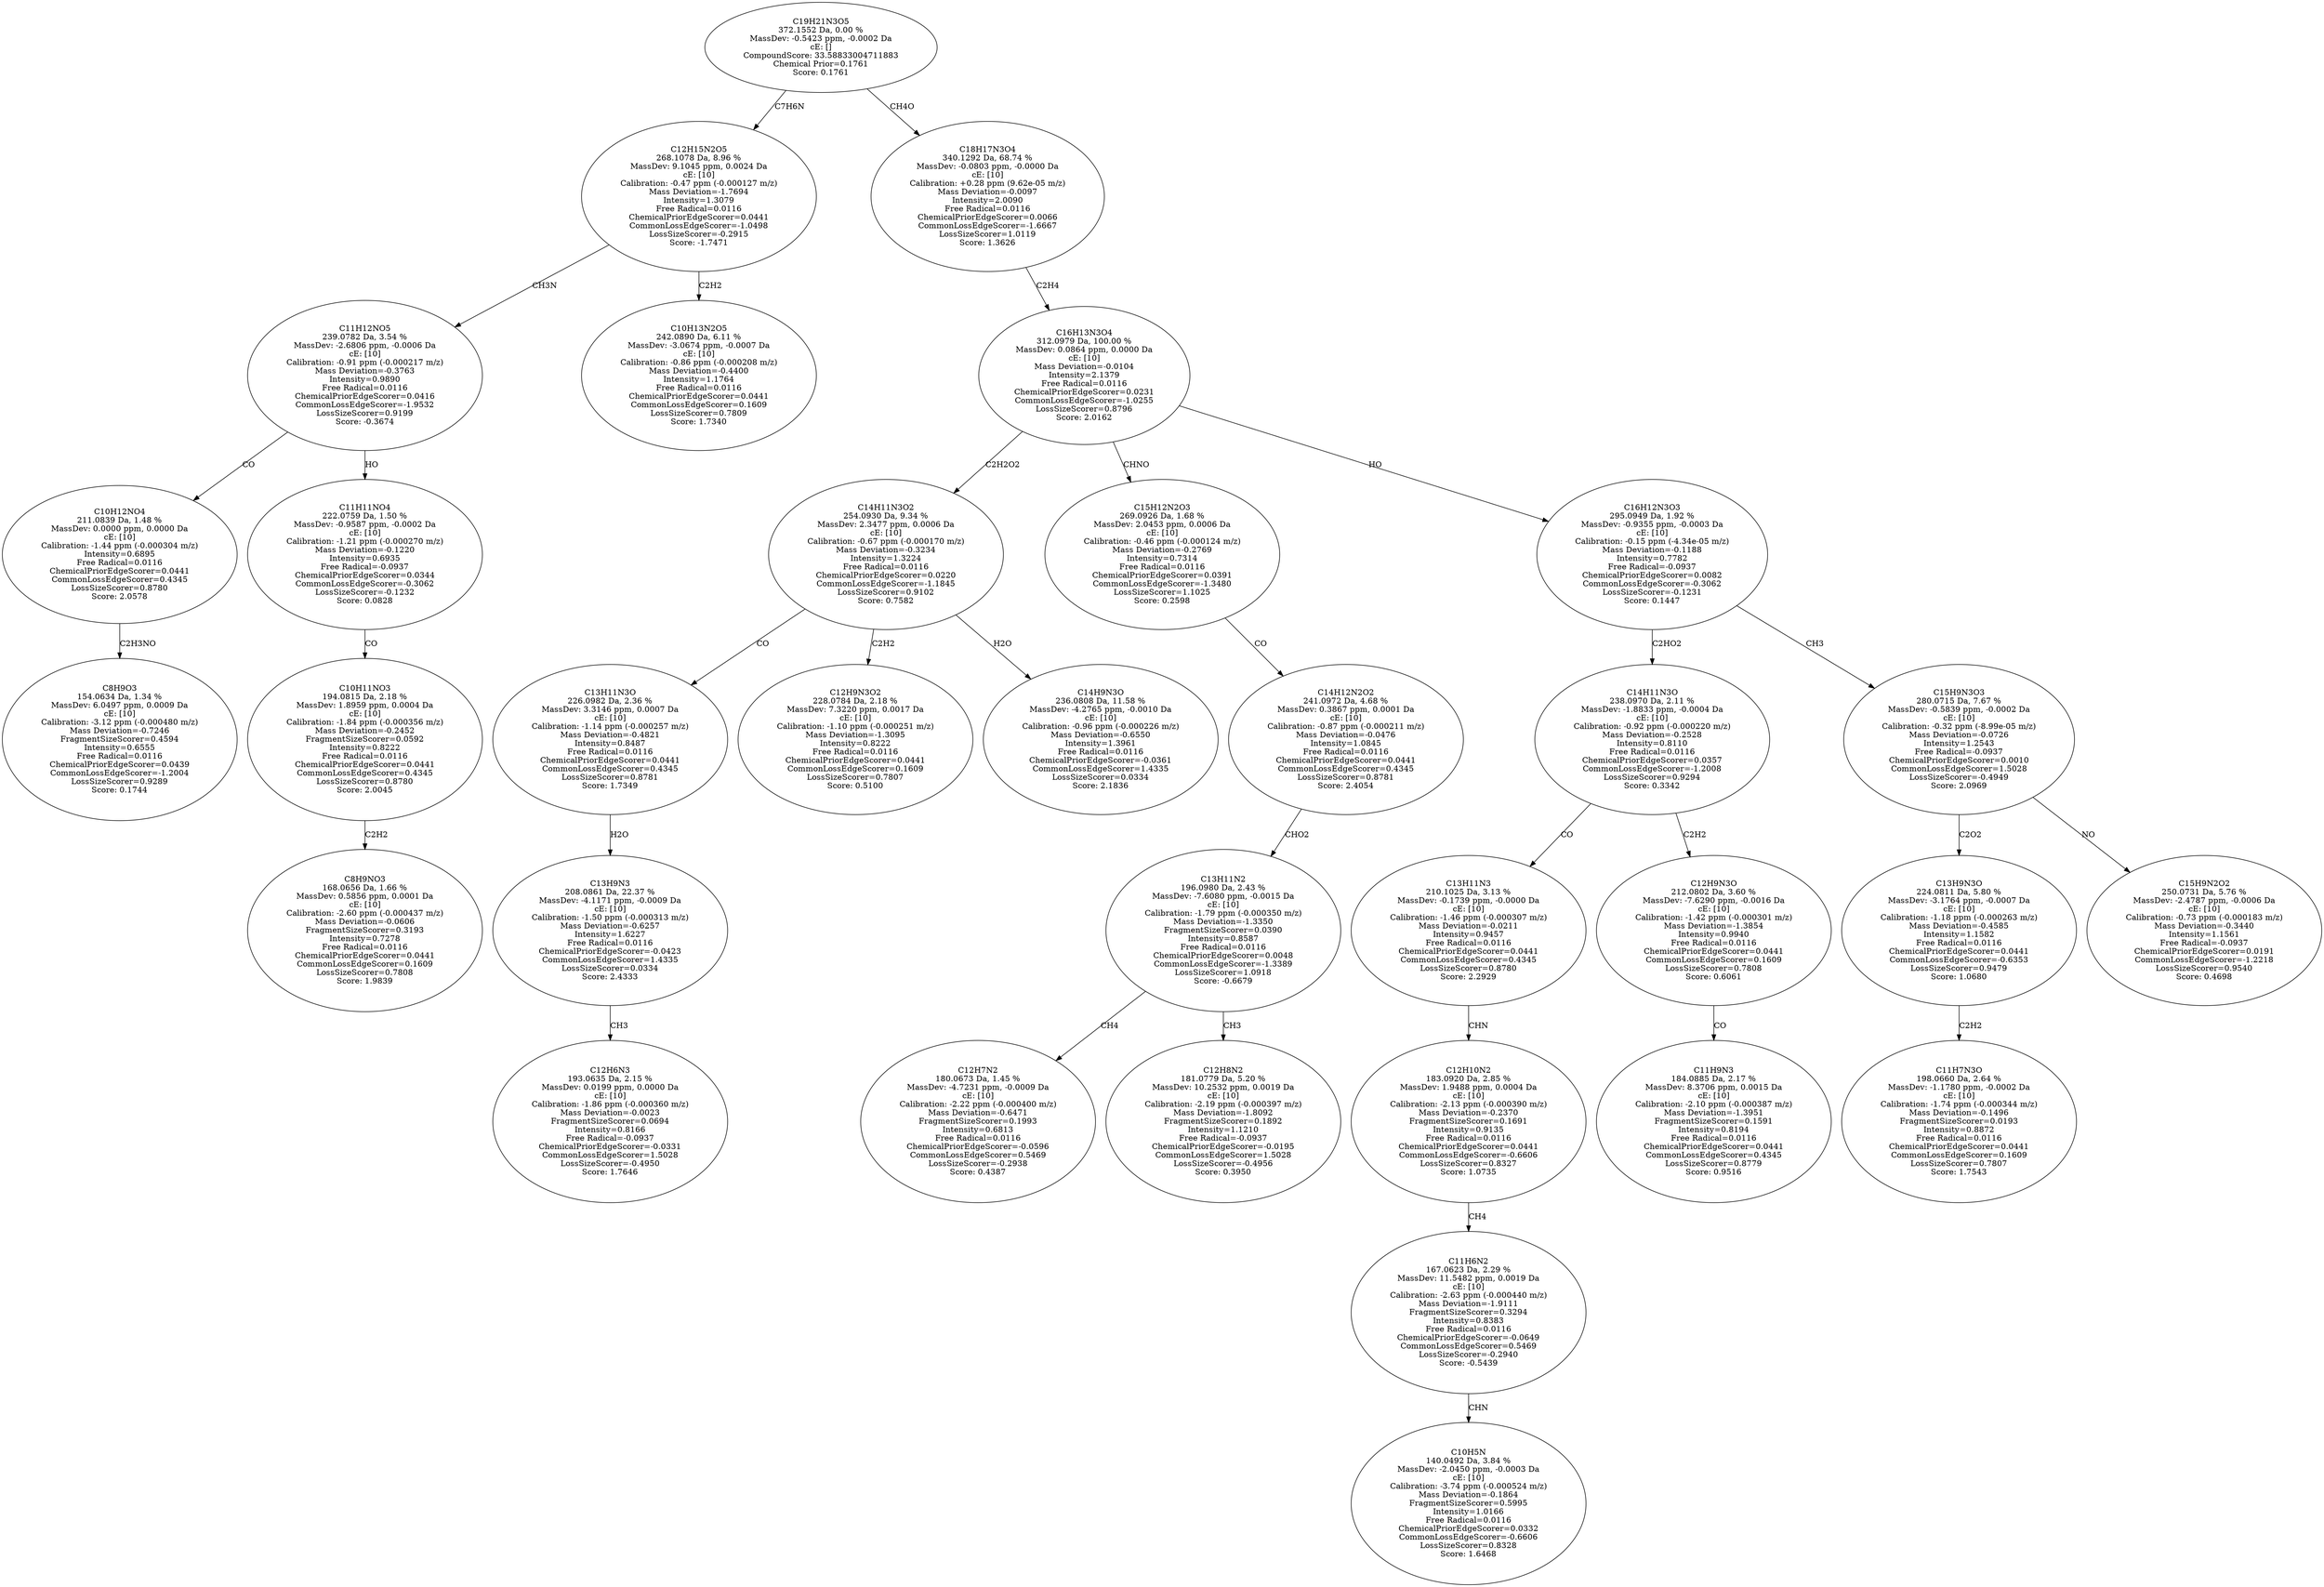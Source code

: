 strict digraph {
v1 [label="C8H9O3\n154.0634 Da, 1.34 %\nMassDev: 6.0497 ppm, 0.0009 Da\ncE: [10]\nCalibration: -3.12 ppm (-0.000480 m/z)\nMass Deviation=-0.7246\nFragmentSizeScorer=0.4594\nIntensity=0.6555\nFree Radical=0.0116\nChemicalPriorEdgeScorer=0.0439\nCommonLossEdgeScorer=-1.2004\nLossSizeScorer=0.9289\nScore: 0.1744"];
v2 [label="C10H12NO4\n211.0839 Da, 1.48 %\nMassDev: 0.0000 ppm, 0.0000 Da\ncE: [10]\nCalibration: -1.44 ppm (-0.000304 m/z)\nIntensity=0.6895\nFree Radical=0.0116\nChemicalPriorEdgeScorer=0.0441\nCommonLossEdgeScorer=0.4345\nLossSizeScorer=0.8780\nScore: 2.0578"];
v3 [label="C8H9NO3\n168.0656 Da, 1.66 %\nMassDev: 0.5856 ppm, 0.0001 Da\ncE: [10]\nCalibration: -2.60 ppm (-0.000437 m/z)\nMass Deviation=-0.0606\nFragmentSizeScorer=0.3193\nIntensity=0.7278\nFree Radical=0.0116\nChemicalPriorEdgeScorer=0.0441\nCommonLossEdgeScorer=0.1609\nLossSizeScorer=0.7808\nScore: 1.9839"];
v4 [label="C10H11NO3\n194.0815 Da, 2.18 %\nMassDev: 1.8959 ppm, 0.0004 Da\ncE: [10]\nCalibration: -1.84 ppm (-0.000356 m/z)\nMass Deviation=-0.2452\nFragmentSizeScorer=0.0592\nIntensity=0.8222\nFree Radical=0.0116\nChemicalPriorEdgeScorer=0.0441\nCommonLossEdgeScorer=0.4345\nLossSizeScorer=0.8780\nScore: 2.0045"];
v5 [label="C11H11NO4\n222.0759 Da, 1.50 %\nMassDev: -0.9587 ppm, -0.0002 Da\ncE: [10]\nCalibration: -1.21 ppm (-0.000270 m/z)\nMass Deviation=-0.1220\nIntensity=0.6935\nFree Radical=-0.0937\nChemicalPriorEdgeScorer=0.0344\nCommonLossEdgeScorer=-0.3062\nLossSizeScorer=-0.1232\nScore: 0.0828"];
v6 [label="C11H12NO5\n239.0782 Da, 3.54 %\nMassDev: -2.6806 ppm, -0.0006 Da\ncE: [10]\nCalibration: -0.91 ppm (-0.000217 m/z)\nMass Deviation=-0.3763\nIntensity=0.9890\nFree Radical=0.0116\nChemicalPriorEdgeScorer=0.0416\nCommonLossEdgeScorer=-1.9532\nLossSizeScorer=0.9199\nScore: -0.3674"];
v7 [label="C10H13N2O5\n242.0890 Da, 6.11 %\nMassDev: -3.0674 ppm, -0.0007 Da\ncE: [10]\nCalibration: -0.86 ppm (-0.000208 m/z)\nMass Deviation=-0.4400\nIntensity=1.1764\nFree Radical=0.0116\nChemicalPriorEdgeScorer=0.0441\nCommonLossEdgeScorer=0.1609\nLossSizeScorer=0.7809\nScore: 1.7340"];
v8 [label="C12H15N2O5\n268.1078 Da, 8.96 %\nMassDev: 9.1045 ppm, 0.0024 Da\ncE: [10]\nCalibration: -0.47 ppm (-0.000127 m/z)\nMass Deviation=-1.7694\nIntensity=1.3079\nFree Radical=0.0116\nChemicalPriorEdgeScorer=0.0441\nCommonLossEdgeScorer=-1.0498\nLossSizeScorer=-0.2915\nScore: -1.7471"];
v9 [label="C12H6N3\n193.0635 Da, 2.15 %\nMassDev: 0.0199 ppm, 0.0000 Da\ncE: [10]\nCalibration: -1.86 ppm (-0.000360 m/z)\nMass Deviation=-0.0023\nFragmentSizeScorer=0.0694\nIntensity=0.8166\nFree Radical=-0.0937\nChemicalPriorEdgeScorer=-0.0331\nCommonLossEdgeScorer=1.5028\nLossSizeScorer=-0.4950\nScore: 1.7646"];
v10 [label="C13H9N3\n208.0861 Da, 22.37 %\nMassDev: -4.1171 ppm, -0.0009 Da\ncE: [10]\nCalibration: -1.50 ppm (-0.000313 m/z)\nMass Deviation=-0.6257\nIntensity=1.6227\nFree Radical=0.0116\nChemicalPriorEdgeScorer=-0.0423\nCommonLossEdgeScorer=1.4335\nLossSizeScorer=0.0334\nScore: 2.4333"];
v11 [label="C13H11N3O\n226.0982 Da, 2.36 %\nMassDev: 3.3146 ppm, 0.0007 Da\ncE: [10]\nCalibration: -1.14 ppm (-0.000257 m/z)\nMass Deviation=-0.4821\nIntensity=0.8487\nFree Radical=0.0116\nChemicalPriorEdgeScorer=0.0441\nCommonLossEdgeScorer=0.4345\nLossSizeScorer=0.8781\nScore: 1.7349"];
v12 [label="C12H9N3O2\n228.0784 Da, 2.18 %\nMassDev: 7.3220 ppm, 0.0017 Da\ncE: [10]\nCalibration: -1.10 ppm (-0.000251 m/z)\nMass Deviation=-1.3095\nIntensity=0.8222\nFree Radical=0.0116\nChemicalPriorEdgeScorer=0.0441\nCommonLossEdgeScorer=0.1609\nLossSizeScorer=0.7807\nScore: 0.5100"];
v13 [label="C14H9N3O\n236.0808 Da, 11.58 %\nMassDev: -4.2765 ppm, -0.0010 Da\ncE: [10]\nCalibration: -0.96 ppm (-0.000226 m/z)\nMass Deviation=-0.6550\nIntensity=1.3961\nFree Radical=0.0116\nChemicalPriorEdgeScorer=-0.0361\nCommonLossEdgeScorer=1.4335\nLossSizeScorer=0.0334\nScore: 2.1836"];
v14 [label="C14H11N3O2\n254.0930 Da, 9.34 %\nMassDev: 2.3477 ppm, 0.0006 Da\ncE: [10]\nCalibration: -0.67 ppm (-0.000170 m/z)\nMass Deviation=-0.3234\nIntensity=1.3224\nFree Radical=0.0116\nChemicalPriorEdgeScorer=0.0220\nCommonLossEdgeScorer=-1.1845\nLossSizeScorer=0.9102\nScore: 0.7582"];
v15 [label="C12H7N2\n180.0673 Da, 1.45 %\nMassDev: -4.7231 ppm, -0.0009 Da\ncE: [10]\nCalibration: -2.22 ppm (-0.000400 m/z)\nMass Deviation=-0.6471\nFragmentSizeScorer=0.1993\nIntensity=0.6813\nFree Radical=0.0116\nChemicalPriorEdgeScorer=-0.0596\nCommonLossEdgeScorer=0.5469\nLossSizeScorer=-0.2938\nScore: 0.4387"];
v16 [label="C12H8N2\n181.0779 Da, 5.20 %\nMassDev: 10.2532 ppm, 0.0019 Da\ncE: [10]\nCalibration: -2.19 ppm (-0.000397 m/z)\nMass Deviation=-1.8092\nFragmentSizeScorer=0.1892\nIntensity=1.1210\nFree Radical=-0.0937\nChemicalPriorEdgeScorer=-0.0195\nCommonLossEdgeScorer=1.5028\nLossSizeScorer=-0.4956\nScore: 0.3950"];
v17 [label="C13H11N2\n196.0980 Da, 2.43 %\nMassDev: -7.6080 ppm, -0.0015 Da\ncE: [10]\nCalibration: -1.79 ppm (-0.000350 m/z)\nMass Deviation=-1.3350\nFragmentSizeScorer=0.0390\nIntensity=0.8587\nFree Radical=0.0116\nChemicalPriorEdgeScorer=0.0048\nCommonLossEdgeScorer=-1.3389\nLossSizeScorer=1.0918\nScore: -0.6679"];
v18 [label="C14H12N2O2\n241.0972 Da, 4.68 %\nMassDev: 0.3867 ppm, 0.0001 Da\ncE: [10]\nCalibration: -0.87 ppm (-0.000211 m/z)\nMass Deviation=-0.0476\nIntensity=1.0845\nFree Radical=0.0116\nChemicalPriorEdgeScorer=0.0441\nCommonLossEdgeScorer=0.4345\nLossSizeScorer=0.8781\nScore: 2.4054"];
v19 [label="C15H12N2O3\n269.0926 Da, 1.68 %\nMassDev: 2.0453 ppm, 0.0006 Da\ncE: [10]\nCalibration: -0.46 ppm (-0.000124 m/z)\nMass Deviation=-0.2769\nIntensity=0.7314\nFree Radical=0.0116\nChemicalPriorEdgeScorer=0.0391\nCommonLossEdgeScorer=-1.3480\nLossSizeScorer=1.1025\nScore: 0.2598"];
v20 [label="C10H5N\n140.0492 Da, 3.84 %\nMassDev: -2.0450 ppm, -0.0003 Da\ncE: [10]\nCalibration: -3.74 ppm (-0.000524 m/z)\nMass Deviation=-0.1864\nFragmentSizeScorer=0.5995\nIntensity=1.0166\nFree Radical=0.0116\nChemicalPriorEdgeScorer=0.0332\nCommonLossEdgeScorer=-0.6606\nLossSizeScorer=0.8328\nScore: 1.6468"];
v21 [label="C11H6N2\n167.0623 Da, 2.29 %\nMassDev: 11.5482 ppm, 0.0019 Da\ncE: [10]\nCalibration: -2.63 ppm (-0.000440 m/z)\nMass Deviation=-1.9111\nFragmentSizeScorer=0.3294\nIntensity=0.8383\nFree Radical=0.0116\nChemicalPriorEdgeScorer=-0.0649\nCommonLossEdgeScorer=0.5469\nLossSizeScorer=-0.2940\nScore: -0.5439"];
v22 [label="C12H10N2\n183.0920 Da, 2.85 %\nMassDev: 1.9488 ppm, 0.0004 Da\ncE: [10]\nCalibration: -2.13 ppm (-0.000390 m/z)\nMass Deviation=-0.2370\nFragmentSizeScorer=0.1691\nIntensity=0.9135\nFree Radical=0.0116\nChemicalPriorEdgeScorer=0.0441\nCommonLossEdgeScorer=-0.6606\nLossSizeScorer=0.8327\nScore: 1.0735"];
v23 [label="C13H11N3\n210.1025 Da, 3.13 %\nMassDev: -0.1739 ppm, -0.0000 Da\ncE: [10]\nCalibration: -1.46 ppm (-0.000307 m/z)\nMass Deviation=-0.0211\nIntensity=0.9457\nFree Radical=0.0116\nChemicalPriorEdgeScorer=0.0441\nCommonLossEdgeScorer=0.4345\nLossSizeScorer=0.8780\nScore: 2.2929"];
v24 [label="C11H9N3\n184.0885 Da, 2.17 %\nMassDev: 8.3706 ppm, 0.0015 Da\ncE: [10]\nCalibration: -2.10 ppm (-0.000387 m/z)\nMass Deviation=-1.3951\nFragmentSizeScorer=0.1591\nIntensity=0.8194\nFree Radical=0.0116\nChemicalPriorEdgeScorer=0.0441\nCommonLossEdgeScorer=0.4345\nLossSizeScorer=0.8779\nScore: 0.9516"];
v25 [label="C12H9N3O\n212.0802 Da, 3.60 %\nMassDev: -7.6290 ppm, -0.0016 Da\ncE: [10]\nCalibration: -1.42 ppm (-0.000301 m/z)\nMass Deviation=-1.3854\nIntensity=0.9940\nFree Radical=0.0116\nChemicalPriorEdgeScorer=0.0441\nCommonLossEdgeScorer=0.1609\nLossSizeScorer=0.7808\nScore: 0.6061"];
v26 [label="C14H11N3O\n238.0970 Da, 2.11 %\nMassDev: -1.8833 ppm, -0.0004 Da\ncE: [10]\nCalibration: -0.92 ppm (-0.000220 m/z)\nMass Deviation=-0.2528\nIntensity=0.8110\nFree Radical=0.0116\nChemicalPriorEdgeScorer=0.0357\nCommonLossEdgeScorer=-1.2008\nLossSizeScorer=0.9294\nScore: 0.3342"];
v27 [label="C11H7N3O\n198.0660 Da, 2.64 %\nMassDev: -1.1780 ppm, -0.0002 Da\ncE: [10]\nCalibration: -1.74 ppm (-0.000344 m/z)\nMass Deviation=-0.1496\nFragmentSizeScorer=0.0193\nIntensity=0.8872\nFree Radical=0.0116\nChemicalPriorEdgeScorer=0.0441\nCommonLossEdgeScorer=0.1609\nLossSizeScorer=0.7807\nScore: 1.7543"];
v28 [label="C13H9N3O\n224.0811 Da, 5.80 %\nMassDev: -3.1764 ppm, -0.0007 Da\ncE: [10]\nCalibration: -1.18 ppm (-0.000263 m/z)\nMass Deviation=-0.4585\nIntensity=1.1582\nFree Radical=0.0116\nChemicalPriorEdgeScorer=0.0441\nCommonLossEdgeScorer=-0.6353\nLossSizeScorer=0.9479\nScore: 1.0680"];
v29 [label="C15H9N2O2\n250.0731 Da, 5.76 %\nMassDev: -2.4787 ppm, -0.0006 Da\ncE: [10]\nCalibration: -0.73 ppm (-0.000183 m/z)\nMass Deviation=-0.3440\nIntensity=1.1561\nFree Radical=-0.0937\nChemicalPriorEdgeScorer=0.0191\nCommonLossEdgeScorer=-1.2218\nLossSizeScorer=0.9540\nScore: 0.4698"];
v30 [label="C15H9N3O3\n280.0715 Da, 7.67 %\nMassDev: -0.5839 ppm, -0.0002 Da\ncE: [10]\nCalibration: -0.32 ppm (-8.99e-05 m/z)\nMass Deviation=-0.0726\nIntensity=1.2543\nFree Radical=-0.0937\nChemicalPriorEdgeScorer=0.0010\nCommonLossEdgeScorer=1.5028\nLossSizeScorer=-0.4949\nScore: 2.0969"];
v31 [label="C16H12N3O3\n295.0949 Da, 1.92 %\nMassDev: -0.9355 ppm, -0.0003 Da\ncE: [10]\nCalibration: -0.15 ppm (-4.34e-05 m/z)\nMass Deviation=-0.1188\nIntensity=0.7782\nFree Radical=-0.0937\nChemicalPriorEdgeScorer=0.0082\nCommonLossEdgeScorer=-0.3062\nLossSizeScorer=-0.1231\nScore: 0.1447"];
v32 [label="C16H13N3O4\n312.0979 Da, 100.00 %\nMassDev: 0.0864 ppm, 0.0000 Da\ncE: [10]\nMass Deviation=-0.0104\nIntensity=2.1379\nFree Radical=0.0116\nChemicalPriorEdgeScorer=0.0231\nCommonLossEdgeScorer=-1.0255\nLossSizeScorer=0.8796\nScore: 2.0162"];
v33 [label="C18H17N3O4\n340.1292 Da, 68.74 %\nMassDev: -0.0803 ppm, -0.0000 Da\ncE: [10]\nCalibration: +0.28 ppm (9.62e-05 m/z)\nMass Deviation=-0.0097\nIntensity=2.0090\nFree Radical=0.0116\nChemicalPriorEdgeScorer=0.0066\nCommonLossEdgeScorer=-1.6667\nLossSizeScorer=1.0119\nScore: 1.3626"];
v34 [label="C19H21N3O5\n372.1552 Da, 0.00 %\nMassDev: -0.5423 ppm, -0.0002 Da\ncE: []\nCompoundScore: 33.58833004711883\nChemical Prior=0.1761\nScore: 0.1761"];
v2 -> v1 [label="C2H3NO"];
v6 -> v2 [label="CO"];
v4 -> v3 [label="C2H2"];
v5 -> v4 [label="CO"];
v6 -> v5 [label="HO"];
v8 -> v6 [label="CH3N"];
v8 -> v7 [label="C2H2"];
v34 -> v8 [label="C7H6N"];
v10 -> v9 [label="CH3"];
v11 -> v10 [label="H2O"];
v14 -> v11 [label="CO"];
v14 -> v12 [label="C2H2"];
v14 -> v13 [label="H2O"];
v32 -> v14 [label="C2H2O2"];
v17 -> v15 [label="CH4"];
v17 -> v16 [label="CH3"];
v18 -> v17 [label="CHO2"];
v19 -> v18 [label="CO"];
v32 -> v19 [label="CHNO"];
v21 -> v20 [label="CHN"];
v22 -> v21 [label="CH4"];
v23 -> v22 [label="CHN"];
v26 -> v23 [label="CO"];
v25 -> v24 [label="CO"];
v26 -> v25 [label="C2H2"];
v31 -> v26 [label="C2HO2"];
v28 -> v27 [label="C2H2"];
v30 -> v28 [label="C2O2"];
v30 -> v29 [label="NO"];
v31 -> v30 [label="CH3"];
v32 -> v31 [label="HO"];
v33 -> v32 [label="C2H4"];
v34 -> v33 [label="CH4O"];
}